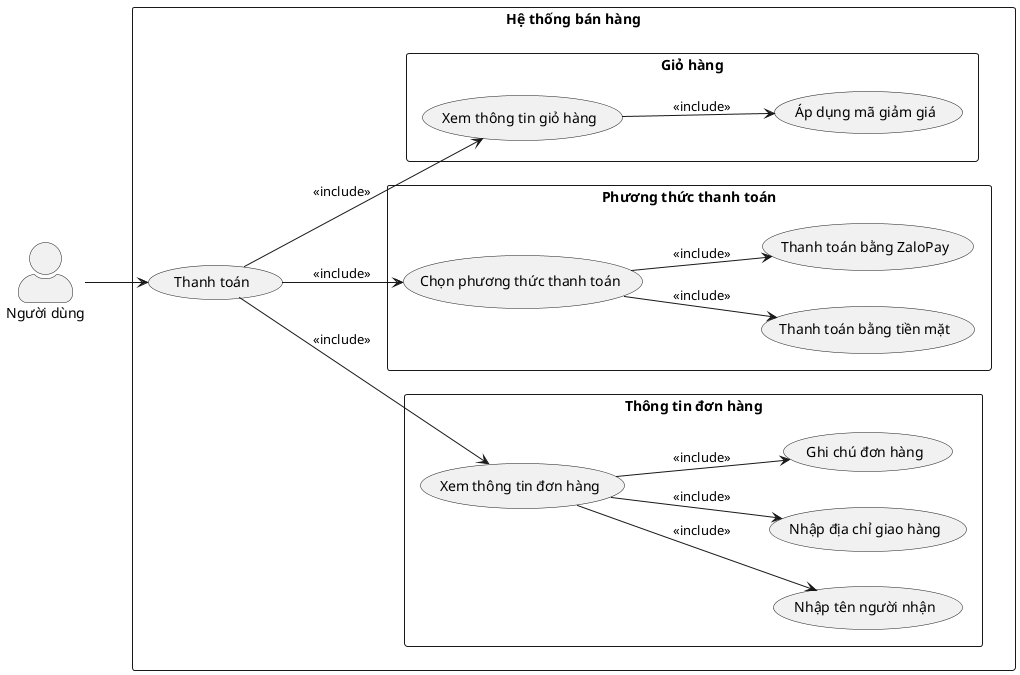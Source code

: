 @startuml
left to right direction
skinparam packageStyle rectangle
skinparam actorStyle awesome

actor "Người dùng" as user

rectangle "Hệ thống bán hàng" {

  (Thanh toán) as checkout

  package "Thông tin đơn hàng" {
    (Nhập tên người nhận) as name
    (Nhập địa chỉ giao hàng) as address
    (Ghi chú đơn hàng) as note
    (Xem thông tin đơn hàng) as order_info
  }

  package "Phương thức thanh toán" {
    (Chọn phương thức thanh toán) as payment_method
    (Thanh toán bằng tiền mặt) as cash
    (Thanh toán bằng ZaloPay) as zalopay
  }

  package "Giỏ hàng" {
    (Xem thông tin giỏ hàng) as cart_info
    (Áp dụng mã giảm giá) as discount_code
  }

  user --> checkout

  checkout --> order_info : <<include>>
  order_info --> name : <<include>>
  order_info --> address : <<include>>
  order_info --> note : <<include>>

  checkout --> payment_method : <<include>>
  payment_method --> cash : <<include>>
  payment_method --> zalopay : <<include>>

  checkout --> cart_info : <<include>>
  cart_info --> discount_code : <<include>>
}
@enduml
